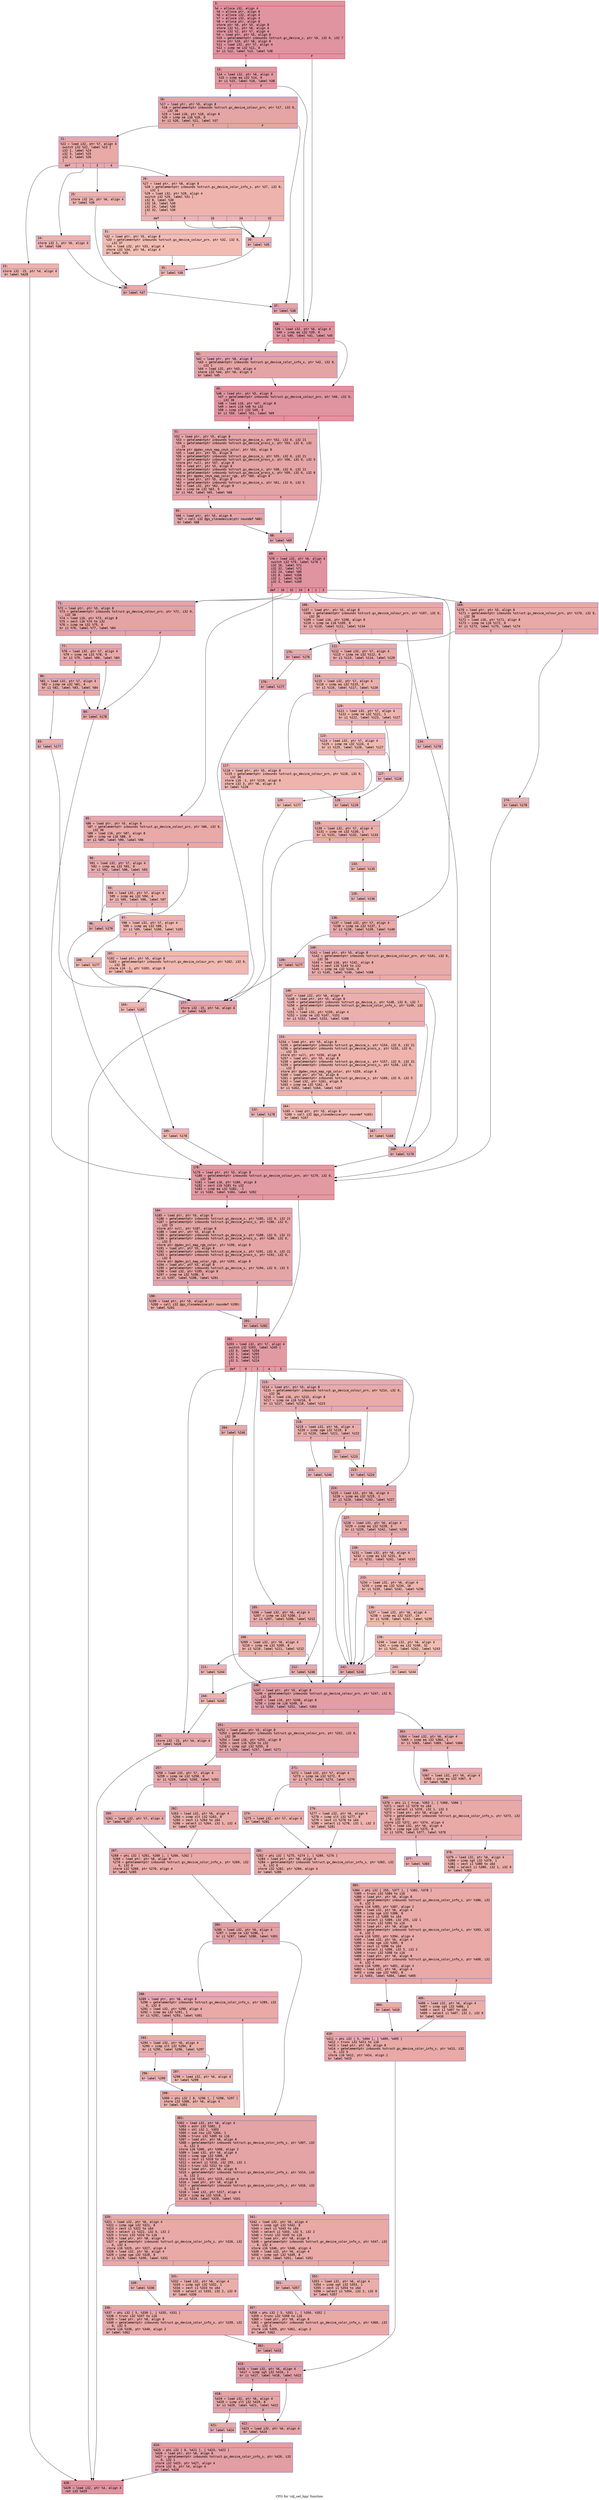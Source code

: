 digraph "CFG for 'cdj_set_bpp' function" {
	label="CFG for 'cdj_set_bpp' function";

	Node0x6000015008c0 [shape=record,color="#b70d28ff", style=filled, fillcolor="#b70d2870" fontname="Courier",label="{3:\l|  %4 = alloca i32, align 4\l  %5 = alloca ptr, align 8\l  %6 = alloca i32, align 4\l  %7 = alloca i32, align 4\l  %8 = alloca ptr, align 8\l  store ptr %0, ptr %5, align 8\l  store i32 %1, ptr %6, align 4\l  store i32 %2, ptr %7, align 4\l  %9 = load ptr, ptr %5, align 8\l  %10 = getelementptr inbounds %struct.gx_device_s, ptr %9, i32 0, i32 7\l  store ptr %10, ptr %8, align 8\l  %11 = load i32, ptr %7, align 4\l  %12 = icmp ne i32 %11, 0\l  br i1 %12, label %13, label %38\l|{<s0>T|<s1>F}}"];
	Node0x6000015008c0:s0 -> Node0x600001500910[tooltip="3 -> 13\nProbability 62.50%" ];
	Node0x6000015008c0:s1 -> Node0x600001500cd0[tooltip="3 -> 38\nProbability 37.50%" ];
	Node0x600001500910 [shape=record,color="#b70d28ff", style=filled, fillcolor="#bb1b2c70" fontname="Courier",label="{13:\l|  %14 = load i32, ptr %6, align 4\l  %15 = icmp eq i32 %14, 0\l  br i1 %15, label %16, label %38\l|{<s0>T|<s1>F}}"];
	Node0x600001500910:s0 -> Node0x600001500960[tooltip="13 -> 16\nProbability 37.50%" ];
	Node0x600001500910:s1 -> Node0x600001500cd0[tooltip="13 -> 38\nProbability 62.50%" ];
	Node0x600001500960 [shape=record,color="#3d50c3ff", style=filled, fillcolor="#c5333470" fontname="Courier",label="{16:\l|  %17 = load ptr, ptr %5, align 8\l  %18 = getelementptr inbounds %struct.gx_device_colour_prn, ptr %17, i32 0,\l... i32 36\l  %19 = load i16, ptr %18, align 8\l  %20 = icmp ne i16 %19, 0\l  br i1 %20, label %21, label %37\l|{<s0>T|<s1>F}}"];
	Node0x600001500960:s0 -> Node0x6000015009b0[tooltip="16 -> 21\nProbability 62.50%" ];
	Node0x600001500960:s1 -> Node0x600001500c80[tooltip="16 -> 37\nProbability 37.50%" ];
	Node0x6000015009b0 [shape=record,color="#3d50c3ff", style=filled, fillcolor="#ca3b3770" fontname="Courier",label="{21:\l|  %22 = load i32, ptr %7, align 4\l  switch i32 %22, label %23 [\l    i32 1, label %24\l    i32 3, label %25\l    i32 4, label %26\l  ]\l|{<s0>def|<s1>1|<s2>3|<s3>4}}"];
	Node0x6000015009b0:s0 -> Node0x600001500a00[tooltip="21 -> 23\nProbability 25.00%" ];
	Node0x6000015009b0:s1 -> Node0x600001500a50[tooltip="21 -> 24\nProbability 25.00%" ];
	Node0x6000015009b0:s2 -> Node0x600001500aa0[tooltip="21 -> 25\nProbability 25.00%" ];
	Node0x6000015009b0:s3 -> Node0x600001500af0[tooltip="21 -> 26\nProbability 25.00%" ];
	Node0x600001500a00 [shape=record,color="#3d50c3ff", style=filled, fillcolor="#d6524470" fontname="Courier",label="{23:\l|  store i32 -15, ptr %4, align 4\l  br label %428\l}"];
	Node0x600001500a00 -> Node0x600001503020[tooltip="23 -> 428\nProbability 100.00%" ];
	Node0x600001500a50 [shape=record,color="#3d50c3ff", style=filled, fillcolor="#d6524470" fontname="Courier",label="{24:\l|  store i32 1, ptr %6, align 4\l  br label %36\l}"];
	Node0x600001500a50 -> Node0x600001500c30[tooltip="24 -> 36\nProbability 100.00%" ];
	Node0x600001500aa0 [shape=record,color="#3d50c3ff", style=filled, fillcolor="#d6524470" fontname="Courier",label="{25:\l|  store i32 24, ptr %6, align 4\l  br label %36\l}"];
	Node0x600001500aa0 -> Node0x600001500c30[tooltip="25 -> 36\nProbability 100.00%" ];
	Node0x600001500af0 [shape=record,color="#3d50c3ff", style=filled, fillcolor="#d6524470" fontname="Courier",label="{26:\l|  %27 = load ptr, ptr %8, align 8\l  %28 = getelementptr inbounds %struct.gx_device_color_info_s, ptr %27, i32 0,\l... i32 1\l  %29 = load i32, ptr %28, align 4\l  switch i32 %29, label %31 [\l    i32 8, label %30\l    i32 16, label %30\l    i32 24, label %30\l    i32 32, label %30\l  ]\l|{<s0>def|<s1>8|<s2>16|<s3>24|<s4>32}}"];
	Node0x600001500af0:s0 -> Node0x600001500b90[tooltip="26 -> 31\nProbability 20.00%" ];
	Node0x600001500af0:s1 -> Node0x600001500b40[tooltip="26 -> 30\nProbability 80.00%" ];
	Node0x600001500af0:s2 -> Node0x600001500b40[tooltip="26 -> 30\nProbability 80.00%" ];
	Node0x600001500af0:s3 -> Node0x600001500b40[tooltip="26 -> 30\nProbability 80.00%" ];
	Node0x600001500af0:s4 -> Node0x600001500b40[tooltip="26 -> 30\nProbability 80.00%" ];
	Node0x600001500b40 [shape=record,color="#3d50c3ff", style=filled, fillcolor="#d6524470" fontname="Courier",label="{30:\l|  br label %35\l}"];
	Node0x600001500b40 -> Node0x600001500be0[tooltip="30 -> 35\nProbability 100.00%" ];
	Node0x600001500b90 [shape=record,color="#3d50c3ff", style=filled, fillcolor="#e1675170" fontname="Courier",label="{31:\l|  %32 = load ptr, ptr %5, align 8\l  %33 = getelementptr inbounds %struct.gx_device_colour_prn, ptr %32, i32 0,\l... i32 37\l  %34 = load i32, ptr %33, align 4\l  store i32 %34, ptr %6, align 4\l  br label %35\l}"];
	Node0x600001500b90 -> Node0x600001500be0[tooltip="31 -> 35\nProbability 100.00%" ];
	Node0x600001500be0 [shape=record,color="#3d50c3ff", style=filled, fillcolor="#d6524470" fontname="Courier",label="{35:\l|  br label %36\l}"];
	Node0x600001500be0 -> Node0x600001500c30[tooltip="35 -> 36\nProbability 100.00%" ];
	Node0x600001500c30 [shape=record,color="#3d50c3ff", style=filled, fillcolor="#cc403a70" fontname="Courier",label="{36:\l|  br label %37\l}"];
	Node0x600001500c30 -> Node0x600001500c80[tooltip="36 -> 37\nProbability 100.00%" ];
	Node0x600001500c80 [shape=record,color="#3d50c3ff", style=filled, fillcolor="#c5333470" fontname="Courier",label="{37:\l|  br label %38\l}"];
	Node0x600001500c80 -> Node0x600001500cd0[tooltip="37 -> 38\nProbability 100.00%" ];
	Node0x600001500cd0 [shape=record,color="#b70d28ff", style=filled, fillcolor="#b70d2870" fontname="Courier",label="{38:\l|  %39 = load i32, ptr %6, align 4\l  %40 = icmp eq i32 %39, 0\l  br i1 %40, label %41, label %45\l|{<s0>T|<s1>F}}"];
	Node0x600001500cd0:s0 -> Node0x600001500d20[tooltip="38 -> 41\nProbability 37.50%" ];
	Node0x600001500cd0:s1 -> Node0x600001500d70[tooltip="38 -> 45\nProbability 62.50%" ];
	Node0x600001500d20 [shape=record,color="#3d50c3ff", style=filled, fillcolor="#c32e3170" fontname="Courier",label="{41:\l|  %42 = load ptr, ptr %8, align 8\l  %43 = getelementptr inbounds %struct.gx_device_color_info_s, ptr %42, i32 0,\l... i32 1\l  %44 = load i32, ptr %43, align 4\l  store i32 %44, ptr %6, align 4\l  br label %45\l}"];
	Node0x600001500d20 -> Node0x600001500d70[tooltip="41 -> 45\nProbability 100.00%" ];
	Node0x600001500d70 [shape=record,color="#b70d28ff", style=filled, fillcolor="#b70d2870" fontname="Courier",label="{45:\l|  %46 = load ptr, ptr %5, align 8\l  %47 = getelementptr inbounds %struct.gx_device_colour_prn, ptr %46, i32 0,\l... i32 36\l  %48 = load i16, ptr %47, align 8\l  %49 = sext i16 %48 to i32\l  %50 = icmp slt i32 %49, 0\l  br i1 %50, label %51, label %69\l|{<s0>T|<s1>F}}"];
	Node0x600001500d70:s0 -> Node0x600001500dc0[tooltip="45 -> 51\nProbability 37.50%" ];
	Node0x600001500d70:s1 -> Node0x600001500eb0[tooltip="45 -> 69\nProbability 62.50%" ];
	Node0x600001500dc0 [shape=record,color="#3d50c3ff", style=filled, fillcolor="#c32e3170" fontname="Courier",label="{51:\l|  %52 = load ptr, ptr %5, align 8\l  %53 = getelementptr inbounds %struct.gx_device_s, ptr %52, i32 0, i32 21\l  %54 = getelementptr inbounds %struct.gx_device_procs_s, ptr %53, i32 0, i32\l... 15\l  store ptr @gdev_cmyk_map_cmyk_color, ptr %54, align 8\l  %55 = load ptr, ptr %5, align 8\l  %56 = getelementptr inbounds %struct.gx_device_s, ptr %55, i32 0, i32 21\l  %57 = getelementptr inbounds %struct.gx_device_procs_s, ptr %56, i32 0, i32 5\l  store ptr null, ptr %57, align 8\l  %58 = load ptr, ptr %5, align 8\l  %59 = getelementptr inbounds %struct.gx_device_s, ptr %58, i32 0, i32 21\l  %60 = getelementptr inbounds %struct.gx_device_procs_s, ptr %59, i32 0, i32 6\l  store ptr @gdev_cmyk_map_color_rgb, ptr %60, align 8\l  %61 = load ptr, ptr %5, align 8\l  %62 = getelementptr inbounds %struct.gx_device_s, ptr %61, i32 0, i32 5\l  %63 = load i32, ptr %62, align 8\l  %64 = icmp ne i32 %63, 0\l  br i1 %64, label %65, label %68\l|{<s0>T|<s1>F}}"];
	Node0x600001500dc0:s0 -> Node0x600001500e10[tooltip="51 -> 65\nProbability 62.50%" ];
	Node0x600001500dc0:s1 -> Node0x600001500e60[tooltip="51 -> 68\nProbability 37.50%" ];
	Node0x600001500e10 [shape=record,color="#3d50c3ff", style=filled, fillcolor="#c5333470" fontname="Courier",label="{65:\l|  %66 = load ptr, ptr %5, align 8\l  %67 = call i32 @gs_closedevice(ptr noundef %66)\l  br label %68\l}"];
	Node0x600001500e10 -> Node0x600001500e60[tooltip="65 -> 68\nProbability 100.00%" ];
	Node0x600001500e60 [shape=record,color="#3d50c3ff", style=filled, fillcolor="#c32e3170" fontname="Courier",label="{68:\l|  br label %69\l}"];
	Node0x600001500e60 -> Node0x600001500eb0[tooltip="68 -> 69\nProbability 100.00%" ];
	Node0x600001500eb0 [shape=record,color="#b70d28ff", style=filled, fillcolor="#b70d2870" fontname="Courier",label="{69:\l|  %70 = load i32, ptr %6, align 4\l  switch i32 %70, label %176 [\l    i32 16, label %71\l    i32 32, label %71\l    i32 24, label %85\l    i32 8, label %106\l    i32 1, label %136\l    i32 3, label %169\l  ]\l|{<s0>def|<s1>16|<s2>32|<s3>24|<s4>8|<s5>1|<s6>3}}"];
	Node0x600001500eb0:s0 -> Node0x600001501b30[tooltip="69 -> 176\nProbability 14.29%" ];
	Node0x600001500eb0:s1 -> Node0x600001500f00[tooltip="69 -> 71\nProbability 28.57%" ];
	Node0x600001500eb0:s2 -> Node0x600001500f00[tooltip="69 -> 71\nProbability 28.57%" ];
	Node0x600001500eb0:s3 -> Node0x600001501090[tooltip="69 -> 85\nProbability 14.29%" ];
	Node0x600001500eb0:s4 -> Node0x600001501360[tooltip="69 -> 106\nProbability 14.29%" ];
	Node0x600001500eb0:s5 -> Node0x6000015017c0[tooltip="69 -> 136\nProbability 14.29%" ];
	Node0x600001500eb0:s6 -> Node0x600001501a40[tooltip="69 -> 169\nProbability 14.29%" ];
	Node0x600001500f00 [shape=record,color="#3d50c3ff", style=filled, fillcolor="#c32e3170" fontname="Courier",label="{71:\l|  %72 = load ptr, ptr %5, align 8\l  %73 = getelementptr inbounds %struct.gx_device_colour_prn, ptr %72, i32 0,\l... i32 36\l  %74 = load i16, ptr %73, align 8\l  %75 = sext i16 %74 to i32\l  %76 = icmp ne i32 %75, 0\l  br i1 %76, label %77, label %84\l|{<s0>T|<s1>F}}"];
	Node0x600001500f00:s0 -> Node0x600001500f50[tooltip="71 -> 77\nProbability 62.50%" ];
	Node0x600001500f00:s1 -> Node0x600001501040[tooltip="71 -> 84\nProbability 37.50%" ];
	Node0x600001500f50 [shape=record,color="#3d50c3ff", style=filled, fillcolor="#ca3b3770" fontname="Courier",label="{77:\l|  %78 = load i32, ptr %7, align 4\l  %79 = icmp ne i32 %78, 0\l  br i1 %79, label %80, label %84\l|{<s0>T|<s1>F}}"];
	Node0x600001500f50:s0 -> Node0x600001500fa0[tooltip="77 -> 80\nProbability 62.50%" ];
	Node0x600001500f50:s1 -> Node0x600001501040[tooltip="77 -> 84\nProbability 37.50%" ];
	Node0x600001500fa0 [shape=record,color="#3d50c3ff", style=filled, fillcolor="#cc403a70" fontname="Courier",label="{80:\l|  %81 = load i32, ptr %7, align 4\l  %82 = icmp ne i32 %81, 4\l  br i1 %82, label %83, label %84\l|{<s0>T|<s1>F}}"];
	Node0x600001500fa0:s0 -> Node0x600001500ff0[tooltip="80 -> 83\nProbability 50.00%" ];
	Node0x600001500fa0:s1 -> Node0x600001501040[tooltip="80 -> 84\nProbability 50.00%" ];
	Node0x600001500ff0 [shape=record,color="#3d50c3ff", style=filled, fillcolor="#d24b4070" fontname="Courier",label="{83:\l|  br label %177\l}"];
	Node0x600001500ff0 -> Node0x600001501b80[tooltip="83 -> 177\nProbability 100.00%" ];
	Node0x600001501040 [shape=record,color="#3d50c3ff", style=filled, fillcolor="#c5333470" fontname="Courier",label="{84:\l|  br label %178\l}"];
	Node0x600001501040 -> Node0x600001501bd0[tooltip="84 -> 178\nProbability 100.00%" ];
	Node0x600001501090 [shape=record,color="#3d50c3ff", style=filled, fillcolor="#ca3b3770" fontname="Courier",label="{85:\l|  %86 = load ptr, ptr %5, align 8\l  %87 = getelementptr inbounds %struct.gx_device_colour_prn, ptr %86, i32 0,\l... i32 36\l  %88 = load i16, ptr %87, align 8\l  %89 = icmp ne i16 %88, 0\l  br i1 %89, label %90, label %96\l|{<s0>T|<s1>F}}"];
	Node0x600001501090:s0 -> Node0x6000015010e0[tooltip="85 -> 90\nProbability 62.50%" ];
	Node0x600001501090:s1 -> Node0x600001501180[tooltip="85 -> 96\nProbability 37.50%" ];
	Node0x6000015010e0 [shape=record,color="#3d50c3ff", style=filled, fillcolor="#cc403a70" fontname="Courier",label="{90:\l|  %91 = load i32, ptr %7, align 4\l  %92 = icmp eq i32 %91, 0\l  br i1 %92, label %96, label %93\l|{<s0>T|<s1>F}}"];
	Node0x6000015010e0:s0 -> Node0x600001501180[tooltip="90 -> 96\nProbability 37.50%" ];
	Node0x6000015010e0:s1 -> Node0x600001501130[tooltip="90 -> 93\nProbability 62.50%" ];
	Node0x600001501130 [shape=record,color="#3d50c3ff", style=filled, fillcolor="#d24b4070" fontname="Courier",label="{93:\l|  %94 = load i32, ptr %7, align 4\l  %95 = icmp eq i32 %94, 4\l  br i1 %95, label %96, label %97\l|{<s0>T|<s1>F}}"];
	Node0x600001501130:s0 -> Node0x600001501180[tooltip="93 -> 96\nProbability 50.00%" ];
	Node0x600001501130:s1 -> Node0x6000015011d0[tooltip="93 -> 97\nProbability 50.00%" ];
	Node0x600001501180 [shape=record,color="#3d50c3ff", style=filled, fillcolor="#cc403a70" fontname="Courier",label="{96:\l|  br label %178\l}"];
	Node0x600001501180 -> Node0x600001501bd0[tooltip="96 -> 178\nProbability 100.00%" ];
	Node0x6000015011d0 [shape=record,color="#3d50c3ff", style=filled, fillcolor="#d8564670" fontname="Courier",label="{97:\l|  %98 = load i32, ptr %7, align 4\l  %99 = icmp eq i32 %98, 1\l  br i1 %99, label %100, label %101\l|{<s0>T|<s1>F}}"];
	Node0x6000015011d0:s0 -> Node0x600001501220[tooltip="97 -> 100\nProbability 50.00%" ];
	Node0x6000015011d0:s1 -> Node0x600001501270[tooltip="97 -> 101\nProbability 50.00%" ];
	Node0x600001501220 [shape=record,color="#3d50c3ff", style=filled, fillcolor="#dc5d4a70" fontname="Courier",label="{100:\l|  br label %177\l}"];
	Node0x600001501220 -> Node0x600001501b80[tooltip="100 -> 177\nProbability 100.00%" ];
	Node0x600001501270 [shape=record,color="#3d50c3ff", style=filled, fillcolor="#dc5d4a70" fontname="Courier",label="{101:\l|  %102 = load ptr, ptr %5, align 8\l  %103 = getelementptr inbounds %struct.gx_device_colour_prn, ptr %102, i32 0,\l... i32 36\l  store i16 -1, ptr %103, align 8\l  br label %104\l}"];
	Node0x600001501270 -> Node0x6000015012c0[tooltip="101 -> 104\nProbability 100.00%" ];
	Node0x6000015012c0 [shape=record,color="#3d50c3ff", style=filled, fillcolor="#dc5d4a70" fontname="Courier",label="{104:\l|  br label %105\l}"];
	Node0x6000015012c0 -> Node0x600001501310[tooltip="104 -> 105\nProbability 100.00%" ];
	Node0x600001501310 [shape=record,color="#3d50c3ff", style=filled, fillcolor="#dc5d4a70" fontname="Courier",label="{105:\l|  br label %178\l}"];
	Node0x600001501310 -> Node0x600001501bd0[tooltip="105 -> 178\nProbability 100.00%" ];
	Node0x600001501360 [shape=record,color="#3d50c3ff", style=filled, fillcolor="#ca3b3770" fontname="Courier",label="{106:\l|  %107 = load ptr, ptr %5, align 8\l  %108 = getelementptr inbounds %struct.gx_device_colour_prn, ptr %107, i32 0,\l... i32 36\l  %109 = load i16, ptr %108, align 8\l  %110 = icmp ne i16 %109, 0\l  br i1 %110, label %111, label %134\l|{<s0>T|<s1>F}}"];
	Node0x600001501360:s0 -> Node0x6000015013b0[tooltip="106 -> 111\nProbability 62.50%" ];
	Node0x600001501360:s1 -> Node0x600001501720[tooltip="106 -> 134\nProbability 37.50%" ];
	Node0x6000015013b0 [shape=record,color="#3d50c3ff", style=filled, fillcolor="#cc403a70" fontname="Courier",label="{111:\l|  %112 = load i32, ptr %7, align 4\l  %113 = icmp ne i32 %112, 0\l  br i1 %113, label %114, label %129\l|{<s0>T|<s1>F}}"];
	Node0x6000015013b0:s0 -> Node0x600001501400[tooltip="111 -> 114\nProbability 62.50%" ];
	Node0x6000015013b0:s1 -> Node0x600001501630[tooltip="111 -> 129\nProbability 37.50%" ];
	Node0x600001501400 [shape=record,color="#3d50c3ff", style=filled, fillcolor="#d24b4070" fontname="Courier",label="{114:\l|  %115 = load i32, ptr %7, align 4\l  %116 = icmp eq i32 %115, 3\l  br i1 %116, label %117, label %120\l|{<s0>T|<s1>F}}"];
	Node0x600001501400:s0 -> Node0x600001501450[tooltip="114 -> 117\nProbability 50.00%" ];
	Node0x600001501400:s1 -> Node0x6000015014a0[tooltip="114 -> 120\nProbability 50.00%" ];
	Node0x600001501450 [shape=record,color="#3d50c3ff", style=filled, fillcolor="#d8564670" fontname="Courier",label="{117:\l|  %118 = load ptr, ptr %5, align 8\l  %119 = getelementptr inbounds %struct.gx_device_colour_prn, ptr %118, i32 0,\l... i32 36\l  store i16 -1, ptr %119, align 8\l  store i32 3, ptr %6, align 4\l  br label %128\l}"];
	Node0x600001501450 -> Node0x6000015015e0[tooltip="117 -> 128\nProbability 100.00%" ];
	Node0x6000015014a0 [shape=record,color="#3d50c3ff", style=filled, fillcolor="#d8564670" fontname="Courier",label="{120:\l|  %121 = load i32, ptr %7, align 4\l  %122 = icmp ne i32 %121, 1\l  br i1 %122, label %123, label %127\l|{<s0>T|<s1>F}}"];
	Node0x6000015014a0:s0 -> Node0x6000015014f0[tooltip="120 -> 123\nProbability 50.00%" ];
	Node0x6000015014a0:s1 -> Node0x600001501590[tooltip="120 -> 127\nProbability 50.00%" ];
	Node0x6000015014f0 [shape=record,color="#3d50c3ff", style=filled, fillcolor="#dc5d4a70" fontname="Courier",label="{123:\l|  %124 = load i32, ptr %7, align 4\l  %125 = icmp ne i32 %124, 4\l  br i1 %125, label %126, label %127\l|{<s0>T|<s1>F}}"];
	Node0x6000015014f0:s0 -> Node0x600001501540[tooltip="123 -> 126\nProbability 50.00%" ];
	Node0x6000015014f0:s1 -> Node0x600001501590[tooltip="123 -> 127\nProbability 50.00%" ];
	Node0x600001501540 [shape=record,color="#3d50c3ff", style=filled, fillcolor="#e1675170" fontname="Courier",label="{126:\l|  br label %177\l}"];
	Node0x600001501540 -> Node0x600001501b80[tooltip="126 -> 177\nProbability 100.00%" ];
	Node0x600001501590 [shape=record,color="#3d50c3ff", style=filled, fillcolor="#d8564670" fontname="Courier",label="{127:\l|  br label %128\l}"];
	Node0x600001501590 -> Node0x6000015015e0[tooltip="127 -> 128\nProbability 100.00%" ];
	Node0x6000015015e0 [shape=record,color="#3d50c3ff", style=filled, fillcolor="#d24b4070" fontname="Courier",label="{128:\l|  br label %129\l}"];
	Node0x6000015015e0 -> Node0x600001501630[tooltip="128 -> 129\nProbability 100.00%" ];
	Node0x600001501630 [shape=record,color="#3d50c3ff", style=filled, fillcolor="#d0473d70" fontname="Courier",label="{129:\l|  %130 = load i32, ptr %7, align 4\l  %131 = icmp ne i32 %130, 1\l  br i1 %131, label %132, label %133\l|{<s0>T|<s1>F}}"];
	Node0x600001501630:s0 -> Node0x600001501680[tooltip="129 -> 132\nProbability 50.00%" ];
	Node0x600001501630:s1 -> Node0x6000015016d0[tooltip="129 -> 133\nProbability 50.00%" ];
	Node0x600001501680 [shape=record,color="#3d50c3ff", style=filled, fillcolor="#d6524470" fontname="Courier",label="{132:\l|  br label %178\l}"];
	Node0x600001501680 -> Node0x600001501bd0[tooltip="132 -> 178\nProbability 100.00%" ];
	Node0x6000015016d0 [shape=record,color="#3d50c3ff", style=filled, fillcolor="#d6524470" fontname="Courier",label="{133:\l|  br label %135\l}"];
	Node0x6000015016d0 -> Node0x600001501770[tooltip="133 -> 135\nProbability 100.00%" ];
	Node0x600001501720 [shape=record,color="#3d50c3ff", style=filled, fillcolor="#d24b4070" fontname="Courier",label="{134:\l|  br label %178\l}"];
	Node0x600001501720 -> Node0x600001501bd0[tooltip="134 -> 178\nProbability 100.00%" ];
	Node0x600001501770 [shape=record,color="#3d50c3ff", style=filled, fillcolor="#d6524470" fontname="Courier",label="{135:\l|  br label %136\l}"];
	Node0x600001501770 -> Node0x6000015017c0[tooltip="135 -> 136\nProbability 100.00%" ];
	Node0x6000015017c0 [shape=record,color="#3d50c3ff", style=filled, fillcolor="#ca3b3770" fontname="Courier",label="{136:\l|  %137 = load i32, ptr %7, align 4\l  %138 = icmp ne i32 %137, 1\l  br i1 %138, label %139, label %140\l|{<s0>T|<s1>F}}"];
	Node0x6000015017c0:s0 -> Node0x600001501810[tooltip="136 -> 139\nProbability 50.00%" ];
	Node0x6000015017c0:s1 -> Node0x600001501860[tooltip="136 -> 140\nProbability 50.00%" ];
	Node0x600001501810 [shape=record,color="#3d50c3ff", style=filled, fillcolor="#cc403a70" fontname="Courier",label="{139:\l|  br label %177\l}"];
	Node0x600001501810 -> Node0x600001501b80[tooltip="139 -> 177\nProbability 100.00%" ];
	Node0x600001501860 [shape=record,color="#3d50c3ff", style=filled, fillcolor="#cc403a70" fontname="Courier",label="{140:\l|  %141 = load ptr, ptr %5, align 8\l  %142 = getelementptr inbounds %struct.gx_device_colour_prn, ptr %141, i32 0,\l... i32 36\l  %143 = load i16, ptr %142, align 8\l  %144 = sext i16 %143 to i32\l  %145 = icmp ne i32 %144, 0\l  br i1 %145, label %146, label %168\l|{<s0>T|<s1>F}}"];
	Node0x600001501860:s0 -> Node0x6000015018b0[tooltip="140 -> 146\nProbability 62.50%" ];
	Node0x600001501860:s1 -> Node0x6000015019f0[tooltip="140 -> 168\nProbability 37.50%" ];
	Node0x6000015018b0 [shape=record,color="#3d50c3ff", style=filled, fillcolor="#d24b4070" fontname="Courier",label="{146:\l|  %147 = load i32, ptr %6, align 4\l  %148 = load ptr, ptr %5, align 8\l  %149 = getelementptr inbounds %struct.gx_device_s, ptr %148, i32 0, i32 7\l  %150 = getelementptr inbounds %struct.gx_device_color_info_s, ptr %149, i32\l... 0, i32 1\l  %151 = load i32, ptr %150, align 4\l  %152 = icmp ne i32 %147, %151\l  br i1 %152, label %153, label %168\l|{<s0>T|<s1>F}}"];
	Node0x6000015018b0:s0 -> Node0x600001501900[tooltip="146 -> 153\nProbability 50.00%" ];
	Node0x6000015018b0:s1 -> Node0x6000015019f0[tooltip="146 -> 168\nProbability 50.00%" ];
	Node0x600001501900 [shape=record,color="#3d50c3ff", style=filled, fillcolor="#d6524470" fontname="Courier",label="{153:\l|  %154 = load ptr, ptr %5, align 8\l  %155 = getelementptr inbounds %struct.gx_device_s, ptr %154, i32 0, i32 21\l  %156 = getelementptr inbounds %struct.gx_device_procs_s, ptr %155, i32 0,\l... i32 15\l  store ptr null, ptr %156, align 8\l  %157 = load ptr, ptr %5, align 8\l  %158 = getelementptr inbounds %struct.gx_device_s, ptr %157, i32 0, i32 21\l  %159 = getelementptr inbounds %struct.gx_device_procs_s, ptr %158, i32 0,\l... i32 5\l  store ptr @gdev_cmyk_map_rgb_color, ptr %159, align 8\l  %160 = load ptr, ptr %5, align 8\l  %161 = getelementptr inbounds %struct.gx_device_s, ptr %160, i32 0, i32 5\l  %162 = load i32, ptr %161, align 8\l  %163 = icmp ne i32 %162, 0\l  br i1 %163, label %164, label %167\l|{<s0>T|<s1>F}}"];
	Node0x600001501900:s0 -> Node0x600001501950[tooltip="153 -> 164\nProbability 62.50%" ];
	Node0x600001501900:s1 -> Node0x6000015019a0[tooltip="153 -> 167\nProbability 37.50%" ];
	Node0x600001501950 [shape=record,color="#3d50c3ff", style=filled, fillcolor="#dc5d4a70" fontname="Courier",label="{164:\l|  %165 = load ptr, ptr %5, align 8\l  %166 = call i32 @gs_closedevice(ptr noundef %165)\l  br label %167\l}"];
	Node0x600001501950 -> Node0x6000015019a0[tooltip="164 -> 167\nProbability 100.00%" ];
	Node0x6000015019a0 [shape=record,color="#3d50c3ff", style=filled, fillcolor="#d6524470" fontname="Courier",label="{167:\l|  br label %168\l}"];
	Node0x6000015019a0 -> Node0x6000015019f0[tooltip="167 -> 168\nProbability 100.00%" ];
	Node0x6000015019f0 [shape=record,color="#3d50c3ff", style=filled, fillcolor="#cc403a70" fontname="Courier",label="{168:\l|  br label %178\l}"];
	Node0x6000015019f0 -> Node0x600001501bd0[tooltip="168 -> 178\nProbability 100.00%" ];
	Node0x600001501a40 [shape=record,color="#3d50c3ff", style=filled, fillcolor="#ca3b3770" fontname="Courier",label="{169:\l|  %170 = load ptr, ptr %5, align 8\l  %171 = getelementptr inbounds %struct.gx_device_colour_prn, ptr %170, i32 0,\l... i32 36\l  %172 = load i16, ptr %171, align 8\l  %173 = icmp ne i16 %172, 0\l  br i1 %173, label %175, label %174\l|{<s0>T|<s1>F}}"];
	Node0x600001501a40:s0 -> Node0x600001501ae0[tooltip="169 -> 175\nProbability 62.50%" ];
	Node0x600001501a40:s1 -> Node0x600001501a90[tooltip="169 -> 174\nProbability 37.50%" ];
	Node0x600001501a90 [shape=record,color="#3d50c3ff", style=filled, fillcolor="#d24b4070" fontname="Courier",label="{174:\l|  br label %178\l}"];
	Node0x600001501a90 -> Node0x600001501bd0[tooltip="174 -> 178\nProbability 100.00%" ];
	Node0x600001501ae0 [shape=record,color="#3d50c3ff", style=filled, fillcolor="#cc403a70" fontname="Courier",label="{175:\l|  br label %176\l}"];
	Node0x600001501ae0 -> Node0x600001501b30[tooltip="175 -> 176\nProbability 100.00%" ];
	Node0x600001501b30 [shape=record,color="#3d50c3ff", style=filled, fillcolor="#c5333470" fontname="Courier",label="{176:\l|  br label %177\l}"];
	Node0x600001501b30 -> Node0x600001501b80[tooltip="176 -> 177\nProbability 100.00%" ];
	Node0x600001501b80 [shape=record,color="#3d50c3ff", style=filled, fillcolor="#c32e3170" fontname="Courier",label="{177:\l|  store i32 -15, ptr %4, align 4\l  br label %428\l}"];
	Node0x600001501b80 -> Node0x600001503020[tooltip="177 -> 428\nProbability 100.00%" ];
	Node0x600001501bd0 [shape=record,color="#b70d28ff", style=filled, fillcolor="#bb1b2c70" fontname="Courier",label="{178:\l|  %179 = load ptr, ptr %5, align 8\l  %180 = getelementptr inbounds %struct.gx_device_colour_prn, ptr %179, i32 0,\l... i32 36\l  %181 = load i16, ptr %180, align 8\l  %182 = sext i16 %181 to i32\l  %183 = icmp eq i32 %182, -1\l  br i1 %183, label %184, label %202\l|{<s0>T|<s1>F}}"];
	Node0x600001501bd0:s0 -> Node0x600001501c20[tooltip="178 -> 184\nProbability 37.50%" ];
	Node0x600001501bd0:s1 -> Node0x600001501d10[tooltip="178 -> 202\nProbability 62.50%" ];
	Node0x600001501c20 [shape=record,color="#3d50c3ff", style=filled, fillcolor="#c5333470" fontname="Courier",label="{184:\l|  %185 = load ptr, ptr %5, align 8\l  %186 = getelementptr inbounds %struct.gx_device_s, ptr %185, i32 0, i32 21\l  %187 = getelementptr inbounds %struct.gx_device_procs_s, ptr %186, i32 0,\l... i32 15\l  store ptr null, ptr %187, align 8\l  %188 = load ptr, ptr %5, align 8\l  %189 = getelementptr inbounds %struct.gx_device_s, ptr %188, i32 0, i32 21\l  %190 = getelementptr inbounds %struct.gx_device_procs_s, ptr %189, i32 0,\l... i32 5\l  store ptr @gdev_pcl_map_rgb_color, ptr %190, align 8\l  %191 = load ptr, ptr %5, align 8\l  %192 = getelementptr inbounds %struct.gx_device_s, ptr %191, i32 0, i32 21\l  %193 = getelementptr inbounds %struct.gx_device_procs_s, ptr %192, i32 0,\l... i32 6\l  store ptr @gdev_pcl_map_color_rgb, ptr %193, align 8\l  %194 = load ptr, ptr %5, align 8\l  %195 = getelementptr inbounds %struct.gx_device_s, ptr %194, i32 0, i32 5\l  %196 = load i32, ptr %195, align 8\l  %197 = icmp ne i32 %196, 0\l  br i1 %197, label %198, label %201\l|{<s0>T|<s1>F}}"];
	Node0x600001501c20:s0 -> Node0x600001501c70[tooltip="184 -> 198\nProbability 62.50%" ];
	Node0x600001501c20:s1 -> Node0x600001501cc0[tooltip="184 -> 201\nProbability 37.50%" ];
	Node0x600001501c70 [shape=record,color="#3d50c3ff", style=filled, fillcolor="#ca3b3770" fontname="Courier",label="{198:\l|  %199 = load ptr, ptr %5, align 8\l  %200 = call i32 @gs_closedevice(ptr noundef %199)\l  br label %201\l}"];
	Node0x600001501c70 -> Node0x600001501cc0[tooltip="198 -> 201\nProbability 100.00%" ];
	Node0x600001501cc0 [shape=record,color="#3d50c3ff", style=filled, fillcolor="#c5333470" fontname="Courier",label="{201:\l|  br label %202\l}"];
	Node0x600001501cc0 -> Node0x600001501d10[tooltip="201 -> 202\nProbability 100.00%" ];
	Node0x600001501d10 [shape=record,color="#b70d28ff", style=filled, fillcolor="#bb1b2c70" fontname="Courier",label="{202:\l|  %203 = load i32, ptr %7, align 4\l  switch i32 %203, label %245 [\l    i32 0, label %204\l    i32 1, label %205\l    i32 4, label %213\l    i32 3, label %224\l  ]\l|{<s0>def|<s1>0|<s2>1|<s3>4|<s4>3}}"];
	Node0x600001501d10:s0 -> Node0x600001502350[tooltip="202 -> 245\nProbability 20.00%" ];
	Node0x600001501d10:s1 -> Node0x600001501d60[tooltip="202 -> 204\nProbability 20.00%" ];
	Node0x600001501d10:s2 -> Node0x600001501db0[tooltip="202 -> 205\nProbability 20.00%" ];
	Node0x600001501d10:s3 -> Node0x600001501ef0[tooltip="202 -> 213\nProbability 20.00%" ];
	Node0x600001501d10:s4 -> Node0x600001502080[tooltip="202 -> 224\nProbability 20.00%" ];
	Node0x600001501d60 [shape=record,color="#3d50c3ff", style=filled, fillcolor="#cc403a70" fontname="Courier",label="{204:\l|  br label %246\l}"];
	Node0x600001501d60 -> Node0x6000015023a0[tooltip="204 -> 246\nProbability 100.00%" ];
	Node0x600001501db0 [shape=record,color="#3d50c3ff", style=filled, fillcolor="#cc403a70" fontname="Courier",label="{205:\l|  %206 = load i32, ptr %6, align 4\l  %207 = icmp ne i32 %206, 1\l  br i1 %207, label %208, label %212\l|{<s0>T|<s1>F}}"];
	Node0x600001501db0:s0 -> Node0x600001501e00[tooltip="205 -> 208\nProbability 50.00%" ];
	Node0x600001501db0:s1 -> Node0x600001501ea0[tooltip="205 -> 212\nProbability 50.00%" ];
	Node0x600001501e00 [shape=record,color="#3d50c3ff", style=filled, fillcolor="#d24b4070" fontname="Courier",label="{208:\l|  %209 = load i32, ptr %6, align 4\l  %210 = icmp ne i32 %209, 8\l  br i1 %210, label %211, label %212\l|{<s0>T|<s1>F}}"];
	Node0x600001501e00:s0 -> Node0x600001501e50[tooltip="208 -> 211\nProbability 50.00%" ];
	Node0x600001501e00:s1 -> Node0x600001501ea0[tooltip="208 -> 212\nProbability 50.00%" ];
	Node0x600001501e50 [shape=record,color="#3d50c3ff", style=filled, fillcolor="#d6524470" fontname="Courier",label="{211:\l|  br label %244\l}"];
	Node0x600001501e50 -> Node0x600001502300[tooltip="211 -> 244\nProbability 100.00%" ];
	Node0x600001501ea0 [shape=record,color="#3d50c3ff", style=filled, fillcolor="#cc403a70" fontname="Courier",label="{212:\l|  br label %246\l}"];
	Node0x600001501ea0 -> Node0x6000015023a0[tooltip="212 -> 246\nProbability 100.00%" ];
	Node0x600001501ef0 [shape=record,color="#3d50c3ff", style=filled, fillcolor="#cc403a70" fontname="Courier",label="{213:\l|  %214 = load ptr, ptr %5, align 8\l  %215 = getelementptr inbounds %struct.gx_device_colour_prn, ptr %214, i32 0,\l... i32 36\l  %216 = load i16, ptr %215, align 8\l  %217 = icmp ne i16 %216, 0\l  br i1 %217, label %218, label %223\l|{<s0>T|<s1>F}}"];
	Node0x600001501ef0:s0 -> Node0x600001501f40[tooltip="213 -> 218\nProbability 62.50%" ];
	Node0x600001501ef0:s1 -> Node0x600001502030[tooltip="213 -> 223\nProbability 37.50%" ];
	Node0x600001501f40 [shape=record,color="#3d50c3ff", style=filled, fillcolor="#d0473d70" fontname="Courier",label="{218:\l|  %219 = load i32, ptr %6, align 4\l  %220 = icmp sge i32 %219, 8\l  br i1 %220, label %221, label %222\l|{<s0>T|<s1>F}}"];
	Node0x600001501f40:s0 -> Node0x600001501f90[tooltip="218 -> 221\nProbability 50.00%" ];
	Node0x600001501f40:s1 -> Node0x600001501fe0[tooltip="218 -> 222\nProbability 50.00%" ];
	Node0x600001501f90 [shape=record,color="#3d50c3ff", style=filled, fillcolor="#d6524470" fontname="Courier",label="{221:\l|  br label %246\l}"];
	Node0x600001501f90 -> Node0x6000015023a0[tooltip="221 -> 246\nProbability 100.00%" ];
	Node0x600001501fe0 [shape=record,color="#3d50c3ff", style=filled, fillcolor="#d6524470" fontname="Courier",label="{222:\l|  br label %223\l}"];
	Node0x600001501fe0 -> Node0x600001502030[tooltip="222 -> 223\nProbability 100.00%" ];
	Node0x600001502030 [shape=record,color="#3d50c3ff", style=filled, fillcolor="#d0473d70" fontname="Courier",label="{223:\l|  br label %224\l}"];
	Node0x600001502030 -> Node0x600001502080[tooltip="223 -> 224\nProbability 100.00%" ];
	Node0x600001502080 [shape=record,color="#3d50c3ff", style=filled, fillcolor="#c5333470" fontname="Courier",label="{224:\l|  %225 = load i32, ptr %6, align 4\l  %226 = icmp eq i32 %225, 1\l  br i1 %226, label %242, label %227\l|{<s0>T|<s1>F}}"];
	Node0x600001502080:s0 -> Node0x600001502260[tooltip="224 -> 242\nProbability 50.00%" ];
	Node0x600001502080:s1 -> Node0x6000015020d0[tooltip="224 -> 227\nProbability 50.00%" ];
	Node0x6000015020d0 [shape=record,color="#3d50c3ff", style=filled, fillcolor="#cc403a70" fontname="Courier",label="{227:\l|  %228 = load i32, ptr %6, align 4\l  %229 = icmp eq i32 %228, 3\l  br i1 %229, label %242, label %230\l|{<s0>T|<s1>F}}"];
	Node0x6000015020d0:s0 -> Node0x600001502260[tooltip="227 -> 242\nProbability 50.00%" ];
	Node0x6000015020d0:s1 -> Node0x600001502120[tooltip="227 -> 230\nProbability 50.00%" ];
	Node0x600001502120 [shape=record,color="#3d50c3ff", style=filled, fillcolor="#d24b4070" fontname="Courier",label="{230:\l|  %231 = load i32, ptr %6, align 4\l  %232 = icmp eq i32 %231, 8\l  br i1 %232, label %242, label %233\l|{<s0>T|<s1>F}}"];
	Node0x600001502120:s0 -> Node0x600001502260[tooltip="230 -> 242\nProbability 50.00%" ];
	Node0x600001502120:s1 -> Node0x600001502170[tooltip="230 -> 233\nProbability 50.00%" ];
	Node0x600001502170 [shape=record,color="#3d50c3ff", style=filled, fillcolor="#d8564670" fontname="Courier",label="{233:\l|  %234 = load i32, ptr %6, align 4\l  %235 = icmp eq i32 %234, 16\l  br i1 %235, label %242, label %236\l|{<s0>T|<s1>F}}"];
	Node0x600001502170:s0 -> Node0x600001502260[tooltip="233 -> 242\nProbability 50.00%" ];
	Node0x600001502170:s1 -> Node0x6000015021c0[tooltip="233 -> 236\nProbability 50.00%" ];
	Node0x6000015021c0 [shape=record,color="#3d50c3ff", style=filled, fillcolor="#de614d70" fontname="Courier",label="{236:\l|  %237 = load i32, ptr %6, align 4\l  %238 = icmp eq i32 %237, 24\l  br i1 %238, label %242, label %239\l|{<s0>T|<s1>F}}"];
	Node0x6000015021c0:s0 -> Node0x600001502260[tooltip="236 -> 242\nProbability 50.00%" ];
	Node0x6000015021c0:s1 -> Node0x600001502210[tooltip="236 -> 239\nProbability 50.00%" ];
	Node0x600001502210 [shape=record,color="#3d50c3ff", style=filled, fillcolor="#e1675170" fontname="Courier",label="{239:\l|  %240 = load i32, ptr %6, align 4\l  %241 = icmp eq i32 %240, 32\l  br i1 %241, label %242, label %243\l|{<s0>T|<s1>F}}"];
	Node0x600001502210:s0 -> Node0x600001502260[tooltip="239 -> 242\nProbability 50.00%" ];
	Node0x600001502210:s1 -> Node0x6000015022b0[tooltip="239 -> 243\nProbability 50.00%" ];
	Node0x600001502260 [shape=record,color="#3d50c3ff", style=filled, fillcolor="#c5333470" fontname="Courier",label="{242:\l|  br label %246\l}"];
	Node0x600001502260 -> Node0x6000015023a0[tooltip="242 -> 246\nProbability 100.00%" ];
	Node0x6000015022b0 [shape=record,color="#3d50c3ff", style=filled, fillcolor="#e5705870" fontname="Courier",label="{243:\l|  br label %244\l}"];
	Node0x6000015022b0 -> Node0x600001502300[tooltip="243 -> 244\nProbability 100.00%" ];
	Node0x600001502300 [shape=record,color="#3d50c3ff", style=filled, fillcolor="#d6524470" fontname="Courier",label="{244:\l|  br label %245\l}"];
	Node0x600001502300 -> Node0x600001502350[tooltip="244 -> 245\nProbability 100.00%" ];
	Node0x600001502350 [shape=record,color="#3d50c3ff", style=filled, fillcolor="#ca3b3770" fontname="Courier",label="{245:\l|  store i32 -15, ptr %4, align 4\l  br label %428\l}"];
	Node0x600001502350 -> Node0x600001503020[tooltip="245 -> 428\nProbability 100.00%" ];
	Node0x6000015023a0 [shape=record,color="#3d50c3ff", style=filled, fillcolor="#be242e70" fontname="Courier",label="{246:\l|  %247 = load ptr, ptr %5, align 8\l  %248 = getelementptr inbounds %struct.gx_device_colour_prn, ptr %247, i32 0,\l... i32 36\l  %249 = load i16, ptr %248, align 8\l  %250 = icmp ne i16 %249, 0\l  br i1 %250, label %251, label %363\l|{<s0>T|<s1>F}}"];
	Node0x6000015023a0:s0 -> Node0x6000015023f0[tooltip="246 -> 251\nProbability 62.50%" ];
	Node0x6000015023a0:s1 -> Node0x600001502bc0[tooltip="246 -> 363\nProbability 37.50%" ];
	Node0x6000015023f0 [shape=record,color="#3d50c3ff", style=filled, fillcolor="#c32e3170" fontname="Courier",label="{251:\l|  %252 = load ptr, ptr %5, align 8\l  %253 = getelementptr inbounds %struct.gx_device_colour_prn, ptr %252, i32 0,\l... i32 36\l  %254 = load i16, ptr %253, align 8\l  %255 = sext i16 %254 to i32\l  %256 = icmp sgt i32 %255, 0\l  br i1 %256, label %257, label %271\l|{<s0>T|<s1>F}}"];
	Node0x6000015023f0:s0 -> Node0x600001502440[tooltip="251 -> 257\nProbability 62.50%" ];
	Node0x6000015023f0:s1 -> Node0x600001502580[tooltip="251 -> 271\nProbability 37.50%" ];
	Node0x600001502440 [shape=record,color="#3d50c3ff", style=filled, fillcolor="#ca3b3770" fontname="Courier",label="{257:\l|  %258 = load i32, ptr %7, align 4\l  %259 = icmp ne i32 %258, 0\l  br i1 %259, label %260, label %262\l|{<s0>T|<s1>F}}"];
	Node0x600001502440:s0 -> Node0x600001502490[tooltip="257 -> 260\nProbability 62.50%" ];
	Node0x600001502440:s1 -> Node0x6000015024e0[tooltip="257 -> 262\nProbability 37.50%" ];
	Node0x600001502490 [shape=record,color="#3d50c3ff", style=filled, fillcolor="#cc403a70" fontname="Courier",label="{260:\l|  %261 = load i32, ptr %7, align 4\l  br label %267\l}"];
	Node0x600001502490 -> Node0x600001502530[tooltip="260 -> 267\nProbability 100.00%" ];
	Node0x6000015024e0 [shape=record,color="#3d50c3ff", style=filled, fillcolor="#d0473d70" fontname="Courier",label="{262:\l|  %263 = load i32, ptr %6, align 4\l  %264 = icmp slt i32 %263, 8\l  %265 = zext i1 %264 to i64\l  %266 = select i1 %264, i32 1, i32 4\l  br label %267\l}"];
	Node0x6000015024e0 -> Node0x600001502530[tooltip="262 -> 267\nProbability 100.00%" ];
	Node0x600001502530 [shape=record,color="#3d50c3ff", style=filled, fillcolor="#ca3b3770" fontname="Courier",label="{267:\l|  %268 = phi i32 [ %261, %260 ], [ %266, %262 ]\l  %269 = load ptr, ptr %8, align 8\l  %270 = getelementptr inbounds %struct.gx_device_color_info_s, ptr %269, i32\l... 0, i32 0\l  store i32 %268, ptr %270, align 4\l  br label %285\l}"];
	Node0x600001502530 -> Node0x6000015026c0[tooltip="267 -> 285\nProbability 100.00%" ];
	Node0x600001502580 [shape=record,color="#3d50c3ff", style=filled, fillcolor="#cc403a70" fontname="Courier",label="{271:\l|  %272 = load i32, ptr %7, align 4\l  %273 = icmp ne i32 %272, 0\l  br i1 %273, label %274, label %276\l|{<s0>T|<s1>F}}"];
	Node0x600001502580:s0 -> Node0x6000015025d0[tooltip="271 -> 274\nProbability 62.50%" ];
	Node0x600001502580:s1 -> Node0x600001502620[tooltip="271 -> 276\nProbability 37.50%" ];
	Node0x6000015025d0 [shape=record,color="#3d50c3ff", style=filled, fillcolor="#d0473d70" fontname="Courier",label="{274:\l|  %275 = load i32, ptr %7, align 4\l  br label %281\l}"];
	Node0x6000015025d0 -> Node0x600001502670[tooltip="274 -> 281\nProbability 100.00%" ];
	Node0x600001502620 [shape=record,color="#3d50c3ff", style=filled, fillcolor="#d6524470" fontname="Courier",label="{276:\l|  %277 = load i32, ptr %6, align 4\l  %278 = icmp slt i32 %277, 8\l  %279 = zext i1 %278 to i64\l  %280 = select i1 %278, i32 1, i32 3\l  br label %281\l}"];
	Node0x600001502620 -> Node0x600001502670[tooltip="276 -> 281\nProbability 100.00%" ];
	Node0x600001502670 [shape=record,color="#3d50c3ff", style=filled, fillcolor="#cc403a70" fontname="Courier",label="{281:\l|  %282 = phi i32 [ %275, %274 ], [ %280, %276 ]\l  %283 = load ptr, ptr %8, align 8\l  %284 = getelementptr inbounds %struct.gx_device_color_info_s, ptr %283, i32\l... 0, i32 0\l  store i32 %282, ptr %284, align 4\l  br label %285\l}"];
	Node0x600001502670 -> Node0x6000015026c0[tooltip="281 -> 285\nProbability 100.00%" ];
	Node0x6000015026c0 [shape=record,color="#3d50c3ff", style=filled, fillcolor="#c32e3170" fontname="Courier",label="{285:\l|  %286 = load i32, ptr %6, align 4\l  %287 = icmp ne i32 %286, 1\l  br i1 %287, label %288, label %301\l|{<s0>T|<s1>F}}"];
	Node0x6000015026c0:s0 -> Node0x600001502710[tooltip="285 -> 288\nProbability 50.00%" ];
	Node0x6000015026c0:s1 -> Node0x6000015028a0[tooltip="285 -> 301\nProbability 50.00%" ];
	Node0x600001502710 [shape=record,color="#3d50c3ff", style=filled, fillcolor="#ca3b3770" fontname="Courier",label="{288:\l|  %289 = load ptr, ptr %8, align 8\l  %290 = getelementptr inbounds %struct.gx_device_color_info_s, ptr %289, i32\l... 0, i32 0\l  %291 = load i32, ptr %290, align 4\l  %292 = icmp eq i32 %291, 1\l  br i1 %292, label %293, label %301\l|{<s0>T|<s1>F}}"];
	Node0x600001502710:s0 -> Node0x600001502760[tooltip="288 -> 293\nProbability 50.00%" ];
	Node0x600001502710:s1 -> Node0x6000015028a0[tooltip="288 -> 301\nProbability 50.00%" ];
	Node0x600001502760 [shape=record,color="#3d50c3ff", style=filled, fillcolor="#d0473d70" fontname="Courier",label="{293:\l|  %294 = load i32, ptr %6, align 4\l  %295 = icmp slt i32 %294, 8\l  br i1 %295, label %296, label %297\l|{<s0>T|<s1>F}}"];
	Node0x600001502760:s0 -> Node0x6000015027b0[tooltip="293 -> 296\nProbability 50.00%" ];
	Node0x600001502760:s1 -> Node0x600001502800[tooltip="293 -> 297\nProbability 50.00%" ];
	Node0x6000015027b0 [shape=record,color="#3d50c3ff", style=filled, fillcolor="#d6524470" fontname="Courier",label="{296:\l|  br label %299\l}"];
	Node0x6000015027b0 -> Node0x600001502850[tooltip="296 -> 299\nProbability 100.00%" ];
	Node0x600001502800 [shape=record,color="#3d50c3ff", style=filled, fillcolor="#d6524470" fontname="Courier",label="{297:\l|  %298 = load i32, ptr %6, align 4\l  br label %299\l}"];
	Node0x600001502800 -> Node0x600001502850[tooltip="297 -> 299\nProbability 100.00%" ];
	Node0x600001502850 [shape=record,color="#3d50c3ff", style=filled, fillcolor="#d0473d70" fontname="Courier",label="{299:\l|  %300 = phi i32 [ 8, %296 ], [ %298, %297 ]\l  store i32 %300, ptr %6, align 4\l  br label %301\l}"];
	Node0x600001502850 -> Node0x6000015028a0[tooltip="299 -> 301\nProbability 100.00%" ];
	Node0x6000015028a0 [shape=record,color="#3d50c3ff", style=filled, fillcolor="#c32e3170" fontname="Courier",label="{301:\l|  %302 = load i32, ptr %6, align 4\l  %303 = ashr i32 %302, 2\l  %304 = shl i32 1, %303\l  %305 = sub nsw i32 %304, 1\l  %306 = trunc i32 %305 to i16\l  %307 = load ptr, ptr %8, align 8\l  %308 = getelementptr inbounds %struct.gx_device_color_info_s, ptr %307, i32\l... 0, i32 3\l  store i16 %306, ptr %308, align 2\l  %309 = load i32, ptr %6, align 4\l  %310 = icmp sge i32 %309, 8\l  %311 = zext i1 %310 to i64\l  %312 = select i1 %310, i32 255, i32 1\l  %313 = trunc i32 %312 to i16\l  %314 = load ptr, ptr %8, align 8\l  %315 = getelementptr inbounds %struct.gx_device_color_info_s, ptr %314, i32\l... 0, i32 2\l  store i16 %313, ptr %315, align 4\l  %316 = load ptr, ptr %8, align 8\l  %317 = getelementptr inbounds %struct.gx_device_color_info_s, ptr %316, i32\l... 0, i32 0\l  %318 = load i32, ptr %317, align 4\l  %319 = icmp eq i32 %318, 1\l  br i1 %319, label %320, label %341\l|{<s0>T|<s1>F}}"];
	Node0x6000015028a0:s0 -> Node0x6000015028f0[tooltip="301 -> 320\nProbability 50.00%" ];
	Node0x6000015028a0:s1 -> Node0x600001502a30[tooltip="301 -> 341\nProbability 50.00%" ];
	Node0x6000015028f0 [shape=record,color="#3d50c3ff", style=filled, fillcolor="#ca3b3770" fontname="Courier",label="{320:\l|  %321 = load i32, ptr %6, align 4\l  %322 = icmp sge i32 %321, 8\l  %323 = zext i1 %322 to i64\l  %324 = select i1 %322, i32 5, i32 2\l  %325 = trunc i32 %324 to i16\l  %326 = load ptr, ptr %8, align 8\l  %327 = getelementptr inbounds %struct.gx_device_color_info_s, ptr %326, i32\l... 0, i32 4\l  store i16 %325, ptr %327, align 4\l  %328 = load i32, ptr %6, align 4\l  %329 = icmp sge i32 %328, 8\l  br i1 %329, label %330, label %331\l|{<s0>T|<s1>F}}"];
	Node0x6000015028f0:s0 -> Node0x600001502940[tooltip="320 -> 330\nProbability 50.00%" ];
	Node0x6000015028f0:s1 -> Node0x600001502990[tooltip="320 -> 331\nProbability 50.00%" ];
	Node0x600001502940 [shape=record,color="#3d50c3ff", style=filled, fillcolor="#d0473d70" fontname="Courier",label="{330:\l|  br label %336\l}"];
	Node0x600001502940 -> Node0x6000015029e0[tooltip="330 -> 336\nProbability 100.00%" ];
	Node0x600001502990 [shape=record,color="#3d50c3ff", style=filled, fillcolor="#d0473d70" fontname="Courier",label="{331:\l|  %332 = load i32, ptr %6, align 4\l  %333 = icmp sgt i32 %332, 1\l  %334 = zext i1 %333 to i64\l  %335 = select i1 %333, i32 2, i32 0\l  br label %336\l}"];
	Node0x600001502990 -> Node0x6000015029e0[tooltip="331 -> 336\nProbability 100.00%" ];
	Node0x6000015029e0 [shape=record,color="#3d50c3ff", style=filled, fillcolor="#ca3b3770" fontname="Courier",label="{336:\l|  %337 = phi i32 [ 5, %330 ], [ %335, %331 ]\l  %338 = trunc i32 %337 to i16\l  %339 = load ptr, ptr %8, align 8\l  %340 = getelementptr inbounds %struct.gx_device_color_info_s, ptr %339, i32\l... 0, i32 5\l  store i16 %338, ptr %340, align 2\l  br label %362\l}"];
	Node0x6000015029e0 -> Node0x600001502b70[tooltip="336 -> 362\nProbability 100.00%" ];
	Node0x600001502a30 [shape=record,color="#3d50c3ff", style=filled, fillcolor="#ca3b3770" fontname="Courier",label="{341:\l|  %342 = load i32, ptr %6, align 4\l  %343 = icmp sgt i32 %342, 8\l  %344 = zext i1 %343 to i64\l  %345 = select i1 %343, i32 5, i32 2\l  %346 = trunc i32 %345 to i16\l  %347 = load ptr, ptr %8, align 8\l  %348 = getelementptr inbounds %struct.gx_device_color_info_s, ptr %347, i32\l... 0, i32 4\l  store i16 %346, ptr %348, align 4\l  %349 = load i32, ptr %6, align 4\l  %350 = icmp sgt i32 %349, 8\l  br i1 %350, label %351, label %352\l|{<s0>T|<s1>F}}"];
	Node0x600001502a30:s0 -> Node0x600001502a80[tooltip="341 -> 351\nProbability 50.00%" ];
	Node0x600001502a30:s1 -> Node0x600001502ad0[tooltip="341 -> 352\nProbability 50.00%" ];
	Node0x600001502a80 [shape=record,color="#3d50c3ff", style=filled, fillcolor="#d0473d70" fontname="Courier",label="{351:\l|  br label %357\l}"];
	Node0x600001502a80 -> Node0x600001502b20[tooltip="351 -> 357\nProbability 100.00%" ];
	Node0x600001502ad0 [shape=record,color="#3d50c3ff", style=filled, fillcolor="#d0473d70" fontname="Courier",label="{352:\l|  %353 = load i32, ptr %6, align 4\l  %354 = icmp sgt i32 %353, 1\l  %355 = zext i1 %354 to i64\l  %356 = select i1 %354, i32 2, i32 0\l  br label %357\l}"];
	Node0x600001502ad0 -> Node0x600001502b20[tooltip="352 -> 357\nProbability 100.00%" ];
	Node0x600001502b20 [shape=record,color="#3d50c3ff", style=filled, fillcolor="#ca3b3770" fontname="Courier",label="{357:\l|  %358 = phi i32 [ 5, %351 ], [ %356, %352 ]\l  %359 = trunc i32 %358 to i16\l  %360 = load ptr, ptr %8, align 8\l  %361 = getelementptr inbounds %struct.gx_device_color_info_s, ptr %360, i32\l... 0, i32 5\l  store i16 %359, ptr %361, align 2\l  br label %362\l}"];
	Node0x600001502b20 -> Node0x600001502b70[tooltip="357 -> 362\nProbability 100.00%" ];
	Node0x600001502b70 [shape=record,color="#3d50c3ff", style=filled, fillcolor="#c32e3170" fontname="Courier",label="{362:\l|  br label %415\l}"];
	Node0x600001502b70 -> Node0x600001502e90[tooltip="362 -> 415\nProbability 100.00%" ];
	Node0x600001502bc0 [shape=record,color="#3d50c3ff", style=filled, fillcolor="#ca3b3770" fontname="Courier",label="{363:\l|  %364 = load i32, ptr %6, align 4\l  %365 = icmp eq i32 %364, 1\l  br i1 %365, label %369, label %366\l|{<s0>T|<s1>F}}"];
	Node0x600001502bc0:s0 -> Node0x600001502c60[tooltip="363 -> 369\nProbability 50.00%" ];
	Node0x600001502bc0:s1 -> Node0x600001502c10[tooltip="363 -> 366\nProbability 50.00%" ];
	Node0x600001502c10 [shape=record,color="#3d50c3ff", style=filled, fillcolor="#d0473d70" fontname="Courier",label="{366:\l|  %367 = load i32, ptr %6, align 4\l  %368 = icmp eq i32 %367, 8\l  br label %369\l}"];
	Node0x600001502c10 -> Node0x600001502c60[tooltip="366 -> 369\nProbability 100.00%" ];
	Node0x600001502c60 [shape=record,color="#3d50c3ff", style=filled, fillcolor="#ca3b3770" fontname="Courier",label="{369:\l|  %370 = phi i1 [ true, %363 ], [ %368, %366 ]\l  %371 = zext i1 %370 to i64\l  %372 = select i1 %370, i32 1, i32 3\l  %373 = load ptr, ptr %8, align 8\l  %374 = getelementptr inbounds %struct.gx_device_color_info_s, ptr %373, i32\l... 0, i32 0\l  store i32 %372, ptr %374, align 4\l  %375 = load i32, ptr %6, align 4\l  %376 = icmp sge i32 %375, 8\l  br i1 %376, label %377, label %378\l|{<s0>T|<s1>F}}"];
	Node0x600001502c60:s0 -> Node0x600001502cb0[tooltip="369 -> 377\nProbability 50.00%" ];
	Node0x600001502c60:s1 -> Node0x600001502d00[tooltip="369 -> 378\nProbability 50.00%" ];
	Node0x600001502cb0 [shape=record,color="#3d50c3ff", style=filled, fillcolor="#d0473d70" fontname="Courier",label="{377:\l|  br label %383\l}"];
	Node0x600001502cb0 -> Node0x600001502d50[tooltip="377 -> 383\nProbability 100.00%" ];
	Node0x600001502d00 [shape=record,color="#3d50c3ff", style=filled, fillcolor="#d0473d70" fontname="Courier",label="{378:\l|  %379 = load i32, ptr %6, align 4\l  %380 = icmp sgt i32 %379, 1\l  %381 = zext i1 %380 to i64\l  %382 = select i1 %380, i32 1, i32 0\l  br label %383\l}"];
	Node0x600001502d00 -> Node0x600001502d50[tooltip="378 -> 383\nProbability 100.00%" ];
	Node0x600001502d50 [shape=record,color="#3d50c3ff", style=filled, fillcolor="#ca3b3770" fontname="Courier",label="{383:\l|  %384 = phi i32 [ 255, %377 ], [ %382, %378 ]\l  %385 = trunc i32 %384 to i16\l  %386 = load ptr, ptr %8, align 8\l  %387 = getelementptr inbounds %struct.gx_device_color_info_s, ptr %386, i32\l... 0, i32 3\l  store i16 %385, ptr %387, align 2\l  %388 = load i32, ptr %6, align 4\l  %389 = icmp sge i32 %388, 8\l  %390 = zext i1 %389 to i64\l  %391 = select i1 %389, i32 255, i32 1\l  %392 = trunc i32 %391 to i16\l  %393 = load ptr, ptr %8, align 8\l  %394 = getelementptr inbounds %struct.gx_device_color_info_s, ptr %393, i32\l... 0, i32 2\l  store i16 %392, ptr %394, align 4\l  %395 = load i32, ptr %6, align 4\l  %396 = icmp sge i32 %395, 8\l  %397 = zext i1 %396 to i64\l  %398 = select i1 %396, i32 5, i32 2\l  %399 = trunc i32 %398 to i16\l  %400 = load ptr, ptr %8, align 8\l  %401 = getelementptr inbounds %struct.gx_device_color_info_s, ptr %400, i32\l... 0, i32 4\l  store i16 %399, ptr %401, align 4\l  %402 = load i32, ptr %6, align 4\l  %403 = icmp sge i32 %402, 8\l  br i1 %403, label %404, label %405\l|{<s0>T|<s1>F}}"];
	Node0x600001502d50:s0 -> Node0x600001502da0[tooltip="383 -> 404\nProbability 50.00%" ];
	Node0x600001502d50:s1 -> Node0x600001502df0[tooltip="383 -> 405\nProbability 50.00%" ];
	Node0x600001502da0 [shape=record,color="#3d50c3ff", style=filled, fillcolor="#d0473d70" fontname="Courier",label="{404:\l|  br label %410\l}"];
	Node0x600001502da0 -> Node0x600001502e40[tooltip="404 -> 410\nProbability 100.00%" ];
	Node0x600001502df0 [shape=record,color="#3d50c3ff", style=filled, fillcolor="#d0473d70" fontname="Courier",label="{405:\l|  %406 = load i32, ptr %6, align 4\l  %407 = icmp sgt i32 %406, 1\l  %408 = zext i1 %407 to i64\l  %409 = select i1 %407, i32 2, i32 0\l  br label %410\l}"];
	Node0x600001502df0 -> Node0x600001502e40[tooltip="405 -> 410\nProbability 100.00%" ];
	Node0x600001502e40 [shape=record,color="#3d50c3ff", style=filled, fillcolor="#ca3b3770" fontname="Courier",label="{410:\l|  %411 = phi i32 [ 5, %404 ], [ %409, %405 ]\l  %412 = trunc i32 %411 to i16\l  %413 = load ptr, ptr %8, align 8\l  %414 = getelementptr inbounds %struct.gx_device_color_info_s, ptr %413, i32\l... 0, i32 5\l  store i16 %412, ptr %414, align 2\l  br label %415\l}"];
	Node0x600001502e40 -> Node0x600001502e90[tooltip="410 -> 415\nProbability 100.00%" ];
	Node0x600001502e90 [shape=record,color="#3d50c3ff", style=filled, fillcolor="#be242e70" fontname="Courier",label="{415:\l|  %416 = load i32, ptr %6, align 4\l  %417 = icmp sgt i32 %416, 1\l  br i1 %417, label %418, label %422\l|{<s0>T|<s1>F}}"];
	Node0x600001502e90:s0 -> Node0x600001502ee0[tooltip="415 -> 418\nProbability 50.00%" ];
	Node0x600001502e90:s1 -> Node0x600001502f80[tooltip="415 -> 422\nProbability 50.00%" ];
	Node0x600001502ee0 [shape=record,color="#3d50c3ff", style=filled, fillcolor="#c5333470" fontname="Courier",label="{418:\l|  %419 = load i32, ptr %6, align 4\l  %420 = icmp slt i32 %419, 8\l  br i1 %420, label %421, label %422\l|{<s0>T|<s1>F}}"];
	Node0x600001502ee0:s0 -> Node0x600001502f30[tooltip="418 -> 421\nProbability 50.00%" ];
	Node0x600001502ee0:s1 -> Node0x600001502f80[tooltip="418 -> 422\nProbability 50.00%" ];
	Node0x600001502f30 [shape=record,color="#3d50c3ff", style=filled, fillcolor="#cc403a70" fontname="Courier",label="{421:\l|  br label %424\l}"];
	Node0x600001502f30 -> Node0x600001502fd0[tooltip="421 -> 424\nProbability 100.00%" ];
	Node0x600001502f80 [shape=record,color="#3d50c3ff", style=filled, fillcolor="#c32e3170" fontname="Courier",label="{422:\l|  %423 = load i32, ptr %6, align 4\l  br label %424\l}"];
	Node0x600001502f80 -> Node0x600001502fd0[tooltip="422 -> 424\nProbability 100.00%" ];
	Node0x600001502fd0 [shape=record,color="#3d50c3ff", style=filled, fillcolor="#be242e70" fontname="Courier",label="{424:\l|  %425 = phi i32 [ 8, %421 ], [ %423, %422 ]\l  %426 = load ptr, ptr %8, align 8\l  %427 = getelementptr inbounds %struct.gx_device_color_info_s, ptr %426, i32\l... 0, i32 1\l  store i32 %425, ptr %427, align 4\l  store i32 0, ptr %4, align 4\l  br label %428\l}"];
	Node0x600001502fd0 -> Node0x600001503020[tooltip="424 -> 428\nProbability 100.00%" ];
	Node0x600001503020 [shape=record,color="#b70d28ff", style=filled, fillcolor="#b70d2870" fontname="Courier",label="{428:\l|  %429 = load i32, ptr %4, align 4\l  ret i32 %429\l}"];
}
